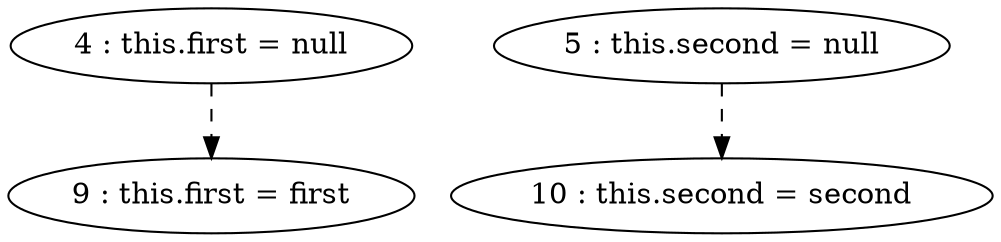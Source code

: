 digraph G {
"4 : this.first = null"
"4 : this.first = null" -> "9 : this.first = first" [style=dashed]
"5 : this.second = null"
"5 : this.second = null" -> "10 : this.second = second" [style=dashed]
"9 : this.first = first"
"10 : this.second = second"
}